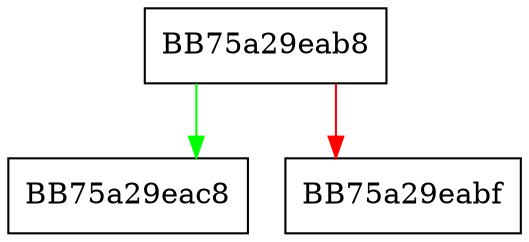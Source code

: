 digraph sqlite3GetTempReg {
  node [shape="box"];
  graph [splines=ortho];
  BB75a29eab8 -> BB75a29eac8 [color="green"];
  BB75a29eab8 -> BB75a29eabf [color="red"];
}